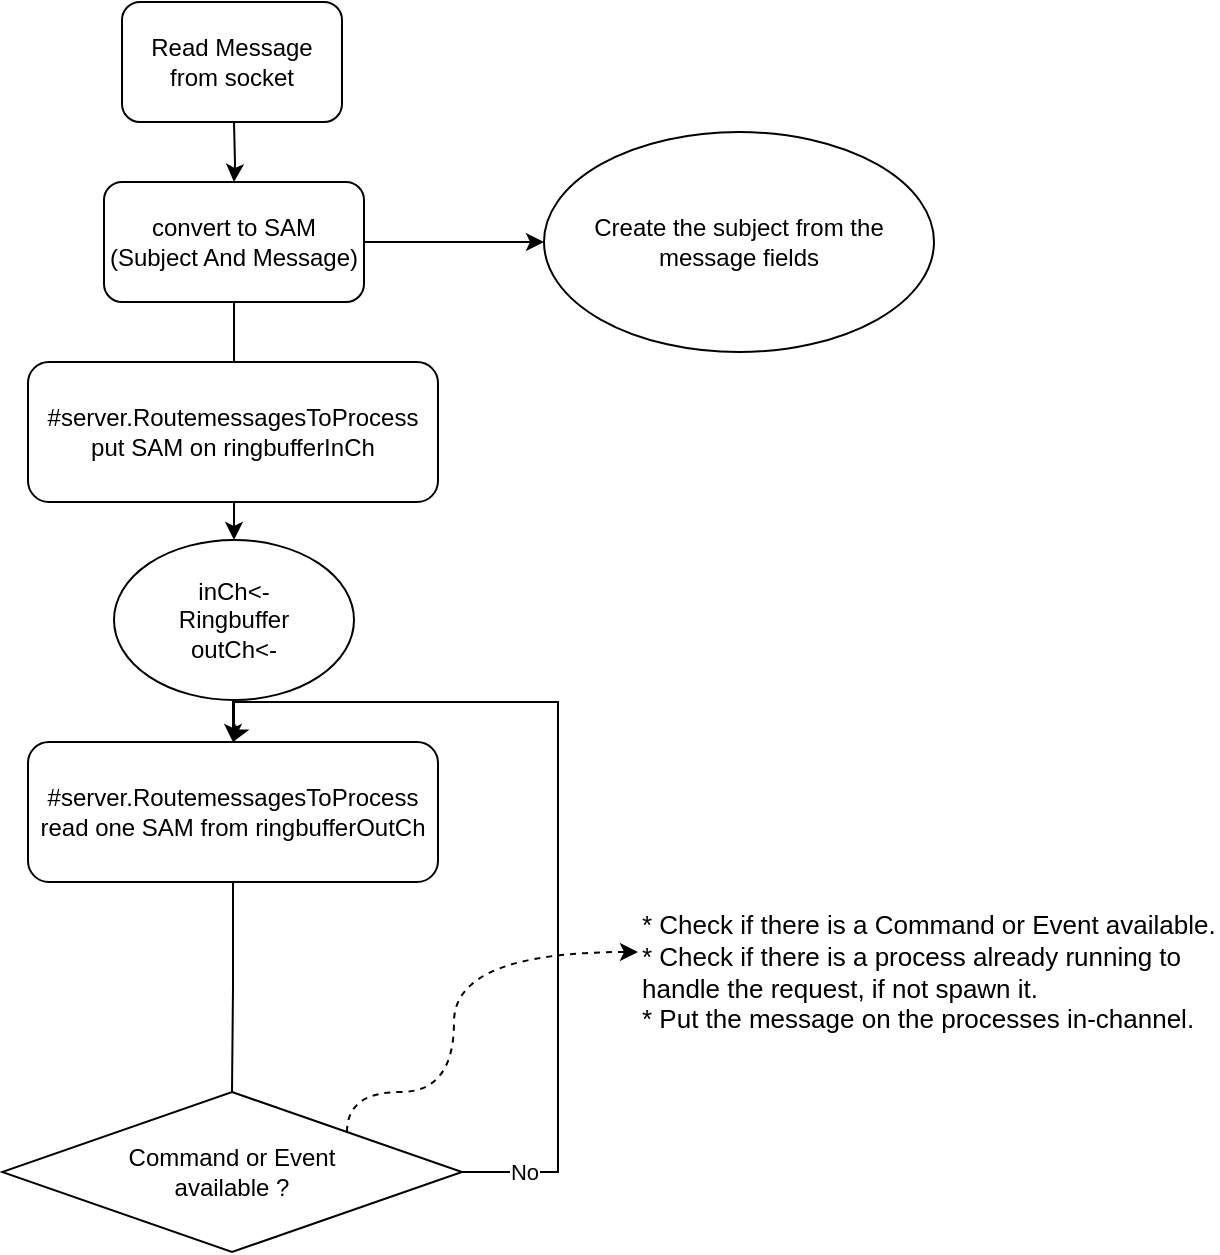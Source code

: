 <mxfile version="15.4.0" type="device"><diagram id="C5RBs43oDa-KdzZeNtuy" name="Page-1"><mxGraphModel dx="850" dy="612" grid="1" gridSize="10" guides="1" tooltips="1" connect="1" arrows="1" fold="1" page="1" pageScale="1" pageWidth="827" pageHeight="1169" math="0" shadow="0"><root><mxCell id="WIyWlLk6GJQsqaUBKTNV-0"/><mxCell id="WIyWlLk6GJQsqaUBKTNV-1" parent="WIyWlLk6GJQsqaUBKTNV-0"/><mxCell id="6SfeD6BV5iGqNxT6T9Xl-8" value="" style="edgeStyle=orthogonalEdgeStyle;rounded=0;orthogonalLoop=1;jettySize=auto;html=1;" edge="1" parent="WIyWlLk6GJQsqaUBKTNV-1" target="6SfeD6BV5iGqNxT6T9Xl-2"><mxGeometry relative="1" as="geometry"><mxPoint x="148" y="100" as="sourcePoint"/></mxGeometry></mxCell><mxCell id="6SfeD6BV5iGqNxT6T9Xl-0" value="Read Message from socket" style="rounded=1;whiteSpace=wrap;html=1;" vertex="1" parent="WIyWlLk6GJQsqaUBKTNV-1"><mxGeometry x="92" y="40" width="110" height="60" as="geometry"/></mxCell><mxCell id="6SfeD6BV5iGqNxT6T9Xl-7" value="" style="edgeStyle=orthogonalEdgeStyle;rounded=0;orthogonalLoop=1;jettySize=auto;html=1;" edge="1" parent="WIyWlLk6GJQsqaUBKTNV-1" source="6SfeD6BV5iGqNxT6T9Xl-2" target="6SfeD6BV5iGqNxT6T9Xl-6"><mxGeometry relative="1" as="geometry"/></mxCell><mxCell id="6SfeD6BV5iGqNxT6T9Xl-9" value="" style="edgeStyle=orthogonalEdgeStyle;rounded=0;orthogonalLoop=1;jettySize=auto;html=1;" edge="1" parent="WIyWlLk6GJQsqaUBKTNV-1" source="6SfeD6BV5iGqNxT6T9Xl-2" target="6SfeD6BV5iGqNxT6T9Xl-4"><mxGeometry relative="1" as="geometry"/></mxCell><mxCell id="6SfeD6BV5iGqNxT6T9Xl-2" value="convert to SAM&lt;br&gt;(Subject And Message)" style="rounded=1;whiteSpace=wrap;html=1;" vertex="1" parent="WIyWlLk6GJQsqaUBKTNV-1"><mxGeometry x="83" y="130" width="130" height="60" as="geometry"/></mxCell><mxCell id="6SfeD6BV5iGqNxT6T9Xl-3" value="#server.RoutemessagesToProcess&lt;br&gt;put SAM on ringbufferInCh" style="rounded=1;whiteSpace=wrap;html=1;" vertex="1" parent="WIyWlLk6GJQsqaUBKTNV-1"><mxGeometry x="45" y="220" width="205" height="70" as="geometry"/></mxCell><mxCell id="6SfeD6BV5iGqNxT6T9Xl-10" value="" style="edgeStyle=orthogonalEdgeStyle;rounded=0;orthogonalLoop=1;jettySize=auto;html=1;" edge="1" parent="WIyWlLk6GJQsqaUBKTNV-1" source="6SfeD6BV5iGqNxT6T9Xl-4" target="6SfeD6BV5iGqNxT6T9Xl-5"><mxGeometry relative="1" as="geometry"/></mxCell><mxCell id="6SfeD6BV5iGqNxT6T9Xl-4" value="inCh&amp;lt;-&lt;br&gt;Ringbuffer&lt;br&gt;outCh&amp;lt;-" style="ellipse;whiteSpace=wrap;html=1;" vertex="1" parent="WIyWlLk6GJQsqaUBKTNV-1"><mxGeometry x="88" y="309" width="120" height="80" as="geometry"/></mxCell><mxCell id="6SfeD6BV5iGqNxT6T9Xl-15" style="edgeStyle=orthogonalEdgeStyle;rounded=0;orthogonalLoop=1;jettySize=auto;html=1;exitX=0.5;exitY=1;exitDx=0;exitDy=0;entryX=0.5;entryY=0;entryDx=0;entryDy=0;startArrow=none;" edge="1" parent="WIyWlLk6GJQsqaUBKTNV-1" target="6SfeD6BV5iGqNxT6T9Xl-11"><mxGeometry relative="1" as="geometry"><mxPoint x="142.5" y="600" as="sourcePoint"/></mxGeometry></mxCell><mxCell id="6SfeD6BV5iGqNxT6T9Xl-5" value="#server.RoutemessagesToProcess&lt;br&gt;read one SAM from ringbufferOutCh" style="rounded=1;whiteSpace=wrap;html=1;" vertex="1" parent="WIyWlLk6GJQsqaUBKTNV-1"><mxGeometry x="45" y="410" width="205" height="70" as="geometry"/></mxCell><mxCell id="6SfeD6BV5iGqNxT6T9Xl-6" value="Create the subject from the message fields" style="ellipse;whiteSpace=wrap;html=1;rounded=1;" vertex="1" parent="WIyWlLk6GJQsqaUBKTNV-1"><mxGeometry x="303" y="105" width="195" height="110" as="geometry"/></mxCell><mxCell id="6SfeD6BV5iGqNxT6T9Xl-14" value="No" style="edgeStyle=orthogonalEdgeStyle;rounded=0;orthogonalLoop=1;jettySize=auto;html=1;exitX=1;exitY=0.5;exitDx=0;exitDy=0;entryX=0.5;entryY=0;entryDx=0;entryDy=0;" edge="1" parent="WIyWlLk6GJQsqaUBKTNV-1" source="6SfeD6BV5iGqNxT6T9Xl-11" target="6SfeD6BV5iGqNxT6T9Xl-5"><mxGeometry x="-0.867" relative="1" as="geometry"><Array as="points"><mxPoint x="310" y="625"/><mxPoint x="310" y="390"/><mxPoint x="148" y="390"/></Array><mxPoint as="offset"/></mxGeometry></mxCell><mxCell id="6SfeD6BV5iGqNxT6T9Xl-11" value="Command or Event&lt;br&gt;available ?" style="rhombus;whiteSpace=wrap;html=1;" vertex="1" parent="WIyWlLk6GJQsqaUBKTNV-1"><mxGeometry x="32" y="585" width="230" height="80" as="geometry"/></mxCell><mxCell id="6SfeD6BV5iGqNxT6T9Xl-17" value="" style="edgeStyle=orthogonalEdgeStyle;rounded=0;orthogonalLoop=1;jettySize=auto;html=1;exitX=0.5;exitY=1;exitDx=0;exitDy=0;entryX=0.5;entryY=0;entryDx=0;entryDy=0;endArrow=none;" edge="1" parent="WIyWlLk6GJQsqaUBKTNV-1" source="6SfeD6BV5iGqNxT6T9Xl-5" target="6SfeD6BV5iGqNxT6T9Xl-11"><mxGeometry relative="1" as="geometry"><mxPoint x="147.5" y="480" as="sourcePoint"/><mxPoint x="142.5" y="530" as="targetPoint"/></mxGeometry></mxCell><mxCell id="6SfeD6BV5iGqNxT6T9Xl-19" value="&lt;font style=&quot;font-size: 13px&quot;&gt;* Check if there is a Command or Event available.&lt;br&gt;* Check if there is a process already running to handle the request, if not spawn it.&lt;br&gt;* Put the message on the processes in-channel.&lt;/font&gt;" style="text;strokeColor=none;fillColor=none;align=left;verticalAlign=middle;whiteSpace=wrap;rounded=0;html=1;" vertex="1" parent="WIyWlLk6GJQsqaUBKTNV-1"><mxGeometry x="350" y="480" width="290" height="90" as="geometry"/></mxCell><mxCell id="6SfeD6BV5iGqNxT6T9Xl-22" value="" style="curved=1;endArrow=classic;html=1;rounded=0;edgeStyle=orthogonalEdgeStyle;exitX=1;exitY=0;exitDx=0;exitDy=0;dashed=1;" edge="1" parent="WIyWlLk6GJQsqaUBKTNV-1" source="6SfeD6BV5iGqNxT6T9Xl-11" target="6SfeD6BV5iGqNxT6T9Xl-19"><mxGeometry width="50" height="50" relative="1" as="geometry"><mxPoint x="208" y="585" as="sourcePoint"/><mxPoint x="258" y="535" as="targetPoint"/><Array as="points"><mxPoint x="205" y="585"/><mxPoint x="258" y="585"/><mxPoint x="258" y="515"/></Array></mxGeometry></mxCell></root></mxGraphModel></diagram></mxfile>